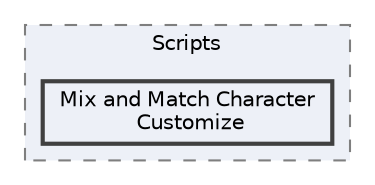 digraph "external/spine-runtimes/spine-unity/Assets/Spine Examples/Scripts/Mix and Match Character Customize"
{
 // LATEX_PDF_SIZE
  bgcolor="transparent";
  edge [fontname=Helvetica,fontsize=10,labelfontname=Helvetica,labelfontsize=10];
  node [fontname=Helvetica,fontsize=10,shape=box,height=0.2,width=0.4];
  compound=true
  subgraph clusterdir_00c8ee751a7ee06d76f5087202992553 {
    graph [ bgcolor="#edf0f7", pencolor="grey50", label="Scripts", fontname=Helvetica,fontsize=10 style="filled,dashed", URL="dir_00c8ee751a7ee06d76f5087202992553.html",tooltip=""]
  dir_556391fdf5f2175403aa357528dd9efe [label="Mix and Match Character\l Customize", fillcolor="#edf0f7", color="grey25", style="filled,bold", URL="dir_556391fdf5f2175403aa357528dd9efe.html",tooltip=""];
  }
}
